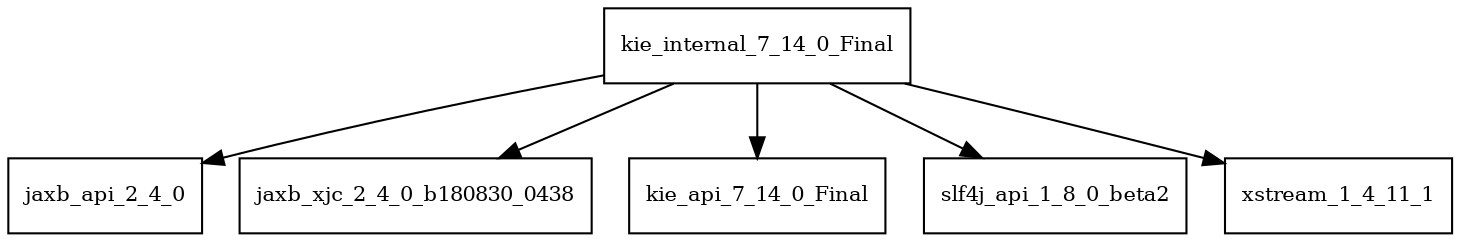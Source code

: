 digraph kie_internal_7_14_0_Final_dependencies {
  node [shape = box, fontsize=10.0];
  kie_internal_7_14_0_Final -> jaxb_api_2_4_0;
  kie_internal_7_14_0_Final -> jaxb_xjc_2_4_0_b180830_0438;
  kie_internal_7_14_0_Final -> kie_api_7_14_0_Final;
  kie_internal_7_14_0_Final -> slf4j_api_1_8_0_beta2;
  kie_internal_7_14_0_Final -> xstream_1_4_11_1;
}
